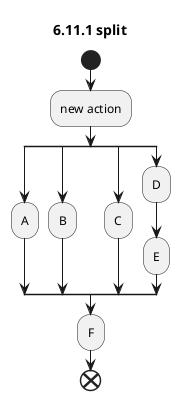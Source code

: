 @startuml
title 6.11.1 split
start
:new action;
split
    :A;
split again
    :B;
split again
    :C;
split again
    :D;
    :E;
end split
:F;
end
@enduml